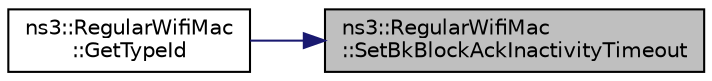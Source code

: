 digraph "ns3::RegularWifiMac::SetBkBlockAckInactivityTimeout"
{
 // LATEX_PDF_SIZE
  edge [fontname="Helvetica",fontsize="10",labelfontname="Helvetica",labelfontsize="10"];
  node [fontname="Helvetica",fontsize="10",shape=record];
  rankdir="RL";
  Node1 [label="ns3::RegularWifiMac\l::SetBkBlockAckInactivityTimeout",height=0.2,width=0.4,color="black", fillcolor="grey75", style="filled", fontcolor="black",tooltip="Set BK block ack inactivity timeout."];
  Node1 -> Node2 [dir="back",color="midnightblue",fontsize="10",style="solid",fontname="Helvetica"];
  Node2 [label="ns3::RegularWifiMac\l::GetTypeId",height=0.2,width=0.4,color="black", fillcolor="white", style="filled",URL="$classns3_1_1_regular_wifi_mac.html#a8f882e251de837e5cc2022b25604dc01",tooltip="Get the type ID."];
}
